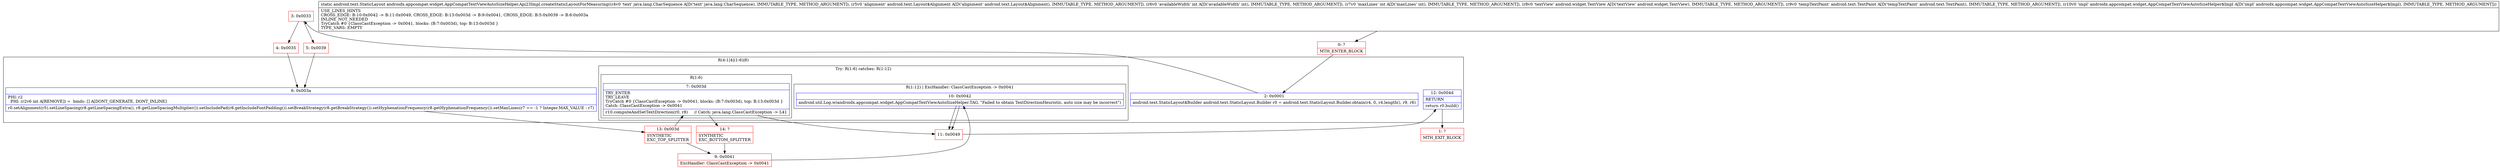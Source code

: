 digraph "CFG forandroidx.appcompat.widget.AppCompatTextViewAutoSizeHelper.Api23Impl.createStaticLayoutForMeasuring(Ljava\/lang\/CharSequence;Landroid\/text\/Layout$Alignment;IILandroid\/widget\/TextView;Landroid\/text\/TextPaint;Landroidx\/appcompat\/widget\/AppCompatTextViewAutoSizeHelper$Impl;)Landroid\/text\/StaticLayout;" {
subgraph cluster_Region_1504883353 {
label = "R(4:1|4|(1:6)|8)";
node [shape=record,color=blue];
Node_2 [shape=record,label="{2\:\ 0x0001|android.text.StaticLayout$Builder android.text.StaticLayout.Builder r0 = android.text.StaticLayout.Builder.obtain(r4, 0, r4.length(), r9, r6)\l}"];
Node_6 [shape=record,label="{6\:\ 0x003a|PHI: r2 \l  PHI: (r2v6 int A[REMOVE]) =  binds: [] A[DONT_GENERATE, DONT_INLINE]\l|r0.setAlignment(r5).setLineSpacing(r8.getLineSpacingExtra(), r8.getLineSpacingMultiplier()).setIncludePad(r8.getIncludeFontPadding()).setBreakStrategy(r8.getBreakStrategy()).setHyphenationFrequency(r8.getHyphenationFrequency()).setMaxLines(r7 == \-1 ? Integer.MAX_VALUE : r7)\l}"];
subgraph cluster_TryCatchRegion_1841091752 {
label = "Try: R(1:6) catches: R(1:12)";
node [shape=record,color=blue];
subgraph cluster_Region_1888761362 {
label = "R(1:6)";
node [shape=record,color=blue];
Node_7 [shape=record,label="{7\:\ 0x003d|TRY_ENTER\lTRY_LEAVE\lTryCatch #0 \{ClassCastException \-\> 0x0041, blocks: (B:7:0x003d), top: B:13:0x003d \}\lCatch: ClassCastException \-\> 0x0041\l|r10.computeAndSetTextDirection(r0, r8)     \/\/ Catch: java.lang.ClassCastException \-\> L41\l}"];
}
subgraph cluster_Region_1190304302 {
label = "R(1:12) | ExcHandler: ClassCastException \-\> 0x0041\l";
node [shape=record,color=blue];
Node_10 [shape=record,label="{10\:\ 0x0042|android.util.Log.w(androidx.appcompat.widget.AppCompatTextViewAutoSizeHelper.TAG, \"Failed to obtain TextDirectionHeuristic, auto size may be incorrect\")\l}"];
}
}
Node_12 [shape=record,label="{12\:\ 0x004d|RETURN\l|return r0.build()\l}"];
}
subgraph cluster_Region_1190304302 {
label = "R(1:12) | ExcHandler: ClassCastException \-\> 0x0041\l";
node [shape=record,color=blue];
Node_10 [shape=record,label="{10\:\ 0x0042|android.util.Log.w(androidx.appcompat.widget.AppCompatTextViewAutoSizeHelper.TAG, \"Failed to obtain TextDirectionHeuristic, auto size may be incorrect\")\l}"];
}
Node_0 [shape=record,color=red,label="{0\:\ ?|MTH_ENTER_BLOCK\l}"];
Node_3 [shape=record,color=red,label="{3\:\ 0x0033}"];
Node_4 [shape=record,color=red,label="{4\:\ 0x0035}"];
Node_13 [shape=record,color=red,label="{13\:\ 0x003d|SYNTHETIC\lEXC_TOP_SPLITTER\l}"];
Node_11 [shape=record,color=red,label="{11\:\ 0x0049}"];
Node_1 [shape=record,color=red,label="{1\:\ ?|MTH_EXIT_BLOCK\l}"];
Node_14 [shape=record,color=red,label="{14\:\ ?|SYNTHETIC\lEXC_BOTTOM_SPLITTER\l}"];
Node_9 [shape=record,color=red,label="{9\:\ 0x0041|ExcHandler: ClassCastException \-\> 0x0041\l}"];
Node_5 [shape=record,color=red,label="{5\:\ 0x0039}"];
MethodNode[shape=record,label="{static android.text.StaticLayout androidx.appcompat.widget.AppCompatTextViewAutoSizeHelper.Api23Impl.createStaticLayoutForMeasuring((r4v0 'text' java.lang.CharSequence A[D('text' java.lang.CharSequence), IMMUTABLE_TYPE, METHOD_ARGUMENT]), (r5v0 'alignment' android.text.Layout$Alignment A[D('alignment' android.text.Layout$Alignment), IMMUTABLE_TYPE, METHOD_ARGUMENT]), (r6v0 'availableWidth' int A[D('availableWidth' int), IMMUTABLE_TYPE, METHOD_ARGUMENT]), (r7v0 'maxLines' int A[D('maxLines' int), IMMUTABLE_TYPE, METHOD_ARGUMENT]), (r8v0 'textView' android.widget.TextView A[D('textView' android.widget.TextView), IMMUTABLE_TYPE, METHOD_ARGUMENT]), (r9v0 'tempTextPaint' android.text.TextPaint A[D('tempTextPaint' android.text.TextPaint), IMMUTABLE_TYPE, METHOD_ARGUMENT]), (r10v0 'impl' androidx.appcompat.widget.AppCompatTextViewAutoSizeHelper$Impl A[D('impl' androidx.appcompat.widget.AppCompatTextViewAutoSizeHelper$Impl), IMMUTABLE_TYPE, METHOD_ARGUMENT]))  | USE_LINES_HINTS\lCROSS_EDGE: B:10:0x0042 \-\> B:11:0x0049, CROSS_EDGE: B:13:0x003d \-\> B:9:0x0041, CROSS_EDGE: B:5:0x0039 \-\> B:6:0x003a\lINLINE_NOT_NEEDED\lTryCatch #0 \{ClassCastException \-\> 0x0041, blocks: (B:7:0x003d), top: B:13:0x003d \}\lTYPE_VARS: EMPTY\l}"];
MethodNode -> Node_0;Node_2 -> Node_3;
Node_6 -> Node_13;
Node_7 -> Node_11;
Node_7 -> Node_14;
Node_10 -> Node_11;
Node_12 -> Node_1;
Node_10 -> Node_11;
Node_0 -> Node_2;
Node_3 -> Node_4;
Node_3 -> Node_5;
Node_4 -> Node_6;
Node_13 -> Node_7;
Node_13 -> Node_9;
Node_11 -> Node_12;
Node_14 -> Node_9;
Node_9 -> Node_10;
Node_5 -> Node_6;
}

